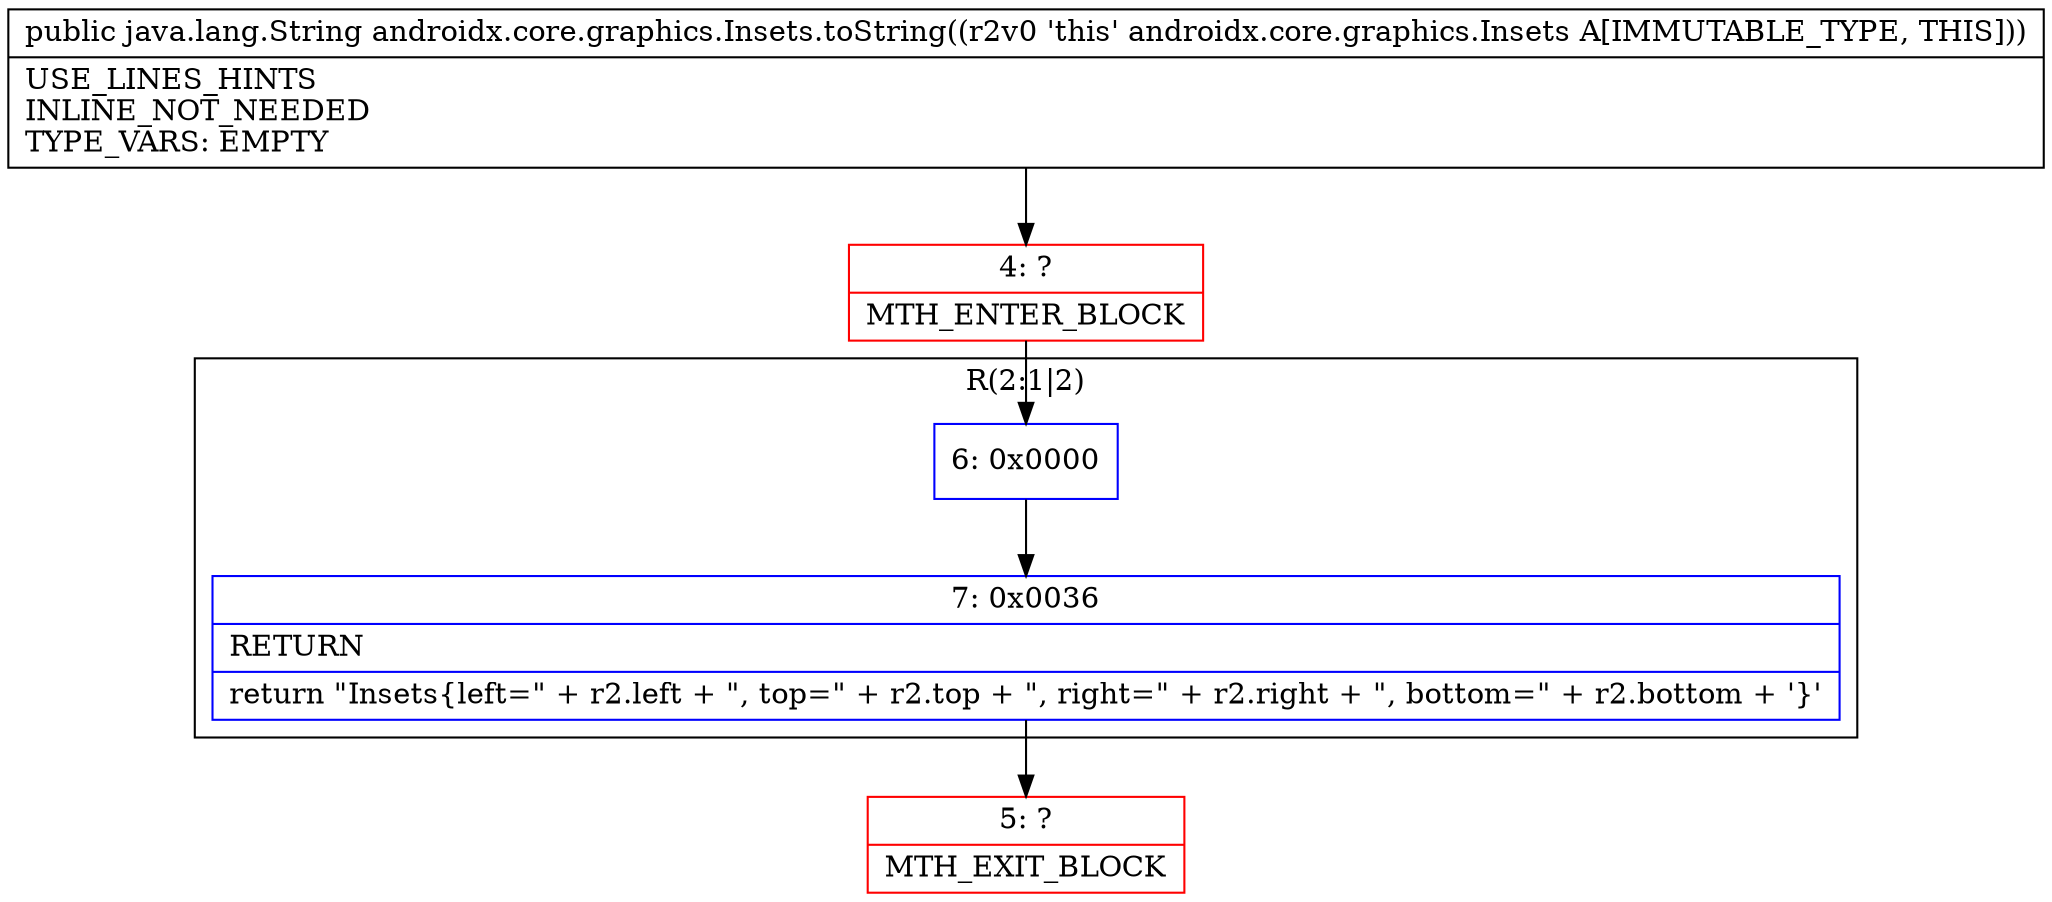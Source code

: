 digraph "CFG forandroidx.core.graphics.Insets.toString()Ljava\/lang\/String;" {
subgraph cluster_Region_695205122 {
label = "R(2:1|2)";
node [shape=record,color=blue];
Node_6 [shape=record,label="{6\:\ 0x0000}"];
Node_7 [shape=record,label="{7\:\ 0x0036|RETURN\l|return \"Insets\{left=\" + r2.left + \", top=\" + r2.top + \", right=\" + r2.right + \", bottom=\" + r2.bottom + '\}'\l}"];
}
Node_4 [shape=record,color=red,label="{4\:\ ?|MTH_ENTER_BLOCK\l}"];
Node_5 [shape=record,color=red,label="{5\:\ ?|MTH_EXIT_BLOCK\l}"];
MethodNode[shape=record,label="{public java.lang.String androidx.core.graphics.Insets.toString((r2v0 'this' androidx.core.graphics.Insets A[IMMUTABLE_TYPE, THIS]))  | USE_LINES_HINTS\lINLINE_NOT_NEEDED\lTYPE_VARS: EMPTY\l}"];
MethodNode -> Node_4;Node_6 -> Node_7;
Node_7 -> Node_5;
Node_4 -> Node_6;
}

